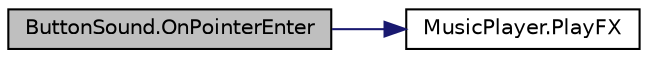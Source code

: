 digraph "ButtonSound.OnPointerEnter"
{
  edge [fontname="Helvetica",fontsize="10",labelfontname="Helvetica",labelfontsize="10"];
  node [fontname="Helvetica",fontsize="10",shape=record];
  rankdir="LR";
  Node3 [label="ButtonSound.OnPointerEnter",height=0.2,width=0.4,color="black", fillcolor="grey75", style="filled", fontcolor="black"];
  Node3 -> Node4 [color="midnightblue",fontsize="10",style="solid",fontname="Helvetica"];
  Node4 [label="MusicPlayer.PlayFX",height=0.2,width=0.4,color="black", fillcolor="white", style="filled",URL="$class_music_player.html#ae64f83705fb319f7cabb29a7d04312b7",tooltip="Play an effect one shot "];
}
